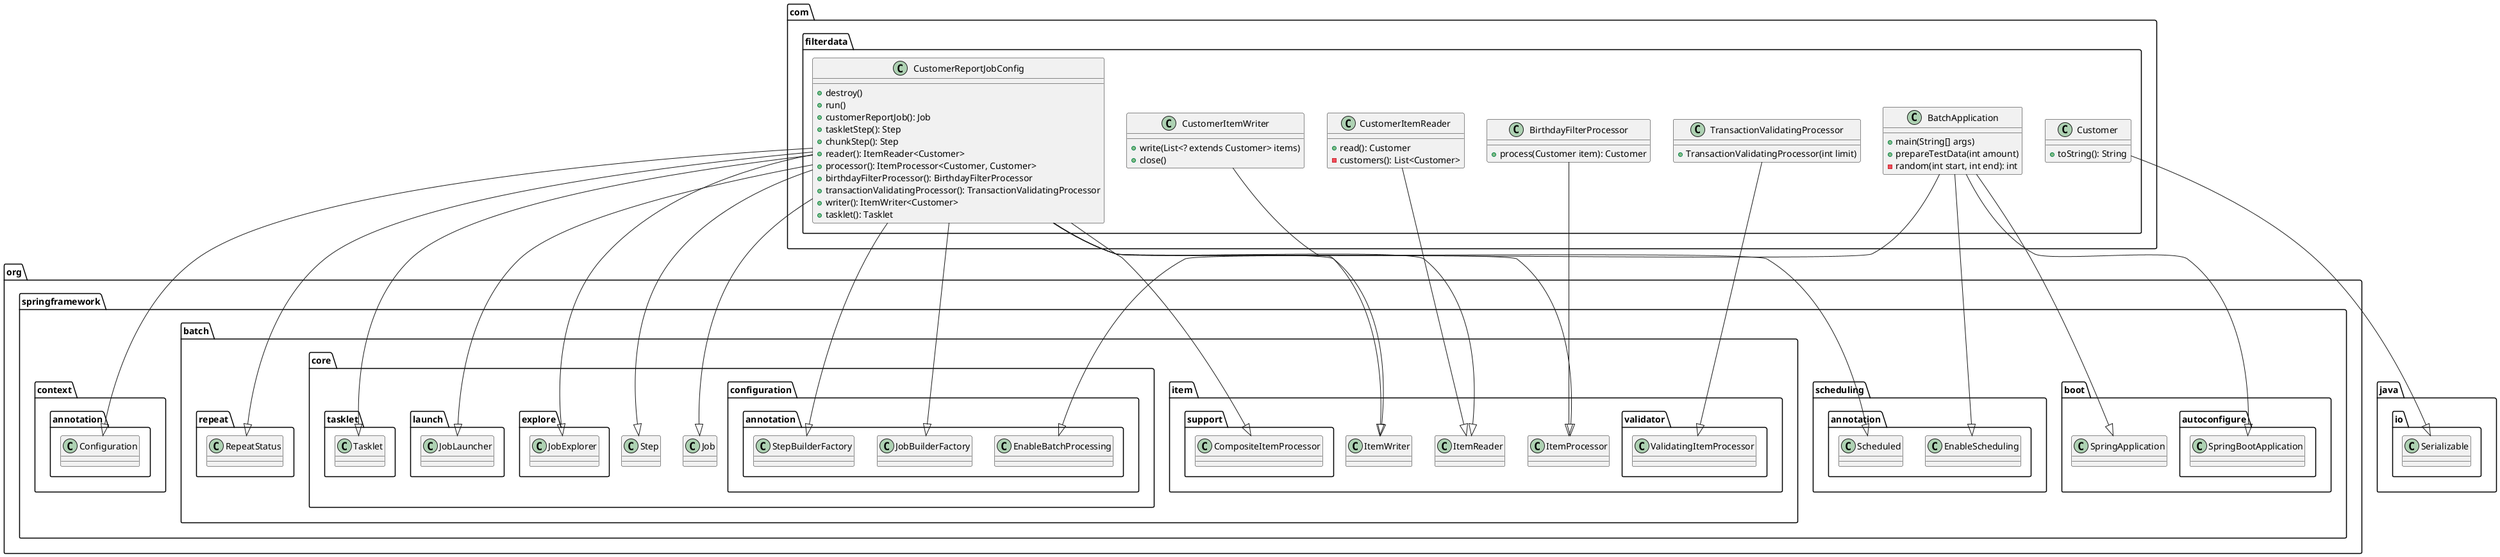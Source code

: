 @startuml

package com.filterdata {
    class BatchApplication {
        +main(String[] args)
        +prepareTestData(int amount)
        -random(int start, int end): int
    }

    class BirthdayFilterProcessor {
        +process(Customer item): Customer
    }

    class Customer {
        +toString(): String
    }

    class CustomerItemReader {
        +read(): Customer
        -customers(): List<Customer>
    }

    class CustomerItemWriter {
        +write(List<? extends Customer> items)
        +close()
    }

    class CustomerReportJobConfig {
        +destroy()
        +run()
        +customerReportJob(): Job
        +taskletStep(): Step
        +chunkStep(): Step
        +reader(): ItemReader<Customer>
        +processor(): ItemProcessor<Customer, Customer>
        +birthdayFilterProcessor(): BirthdayFilterProcessor
        +transactionValidatingProcessor(): TransactionValidatingProcessor
        +writer(): ItemWriter<Customer>
        +tasklet(): Tasklet
    }

    class TransactionValidatingProcessor {
        +TransactionValidatingProcessor(int limit)
    }
}

com.filterdata.BatchApplication --|> org.springframework.boot.SpringApplication
com.filterdata.BatchApplication --|> org.springframework.boot.autoconfigure.SpringBootApplication
com.filterdata.BatchApplication --|> org.springframework.scheduling.annotation.EnableScheduling
com.filterdata.BatchApplication --|> org.springframework.batch.core.configuration.annotation.EnableBatchProcessing
com.filterdata.BirthdayFilterProcessor --|> org.springframework.batch.item.ItemProcessor
com.filterdata.Customer --|> java.io.Serializable
com.filterdata.CustomerItemReader --|> org.springframework.batch.item.ItemReader
com.filterdata.CustomerItemWriter --|> org.springframework.batch.item.ItemWriter
com.filterdata.CustomerReportJobConfig --|> org.springframework.context.annotation.Configuration
com.filterdata.CustomerReportJobConfig --|> org.springframework.scheduling.annotation.Scheduled
com.filterdata.CustomerReportJobConfig --|> org.springframework.batch.core.explore.JobExplorer
com.filterdata.CustomerReportJobConfig --|> org.springframework.batch.core.launch.JobLauncher
com.filterdata.CustomerReportJobConfig --|> org.springframework.batch.core.configuration.annotation.JobBuilderFactory
com.filterdata.CustomerReportJobConfig --|> org.springframework.batch.core.configuration.annotation.StepBuilderFactory
com.filterdata.CustomerReportJobConfig --|> org.springframework.batch.core.Job
com.filterdata.CustomerReportJobConfig --|> org.springframework.batch.core.Step
com.filterdata.CustomerReportJobConfig --|> org.springframework.batch.core.tasklet.Tasklet
com.filterdata.CustomerReportJobConfig --|> org.springframework.batch.item.ItemReader
com.filterdata.CustomerReportJobConfig --|> org.springframework.batch.item.ItemProcessor
com.filterdata.CustomerReportJobConfig --|> org.springframework.batch.item.ItemWriter
com.filterdata.CustomerReportJobConfig --|> org.springframework.batch.item.support.CompositeItemProcessor
com.filterdata.CustomerReportJobConfig --|> org.springframework.batch.repeat.RepeatStatus
com.filterdata.TransactionValidatingProcessor --|> org.springframework.batch.item.validator.ValidatingItemProcessor

@enduml
